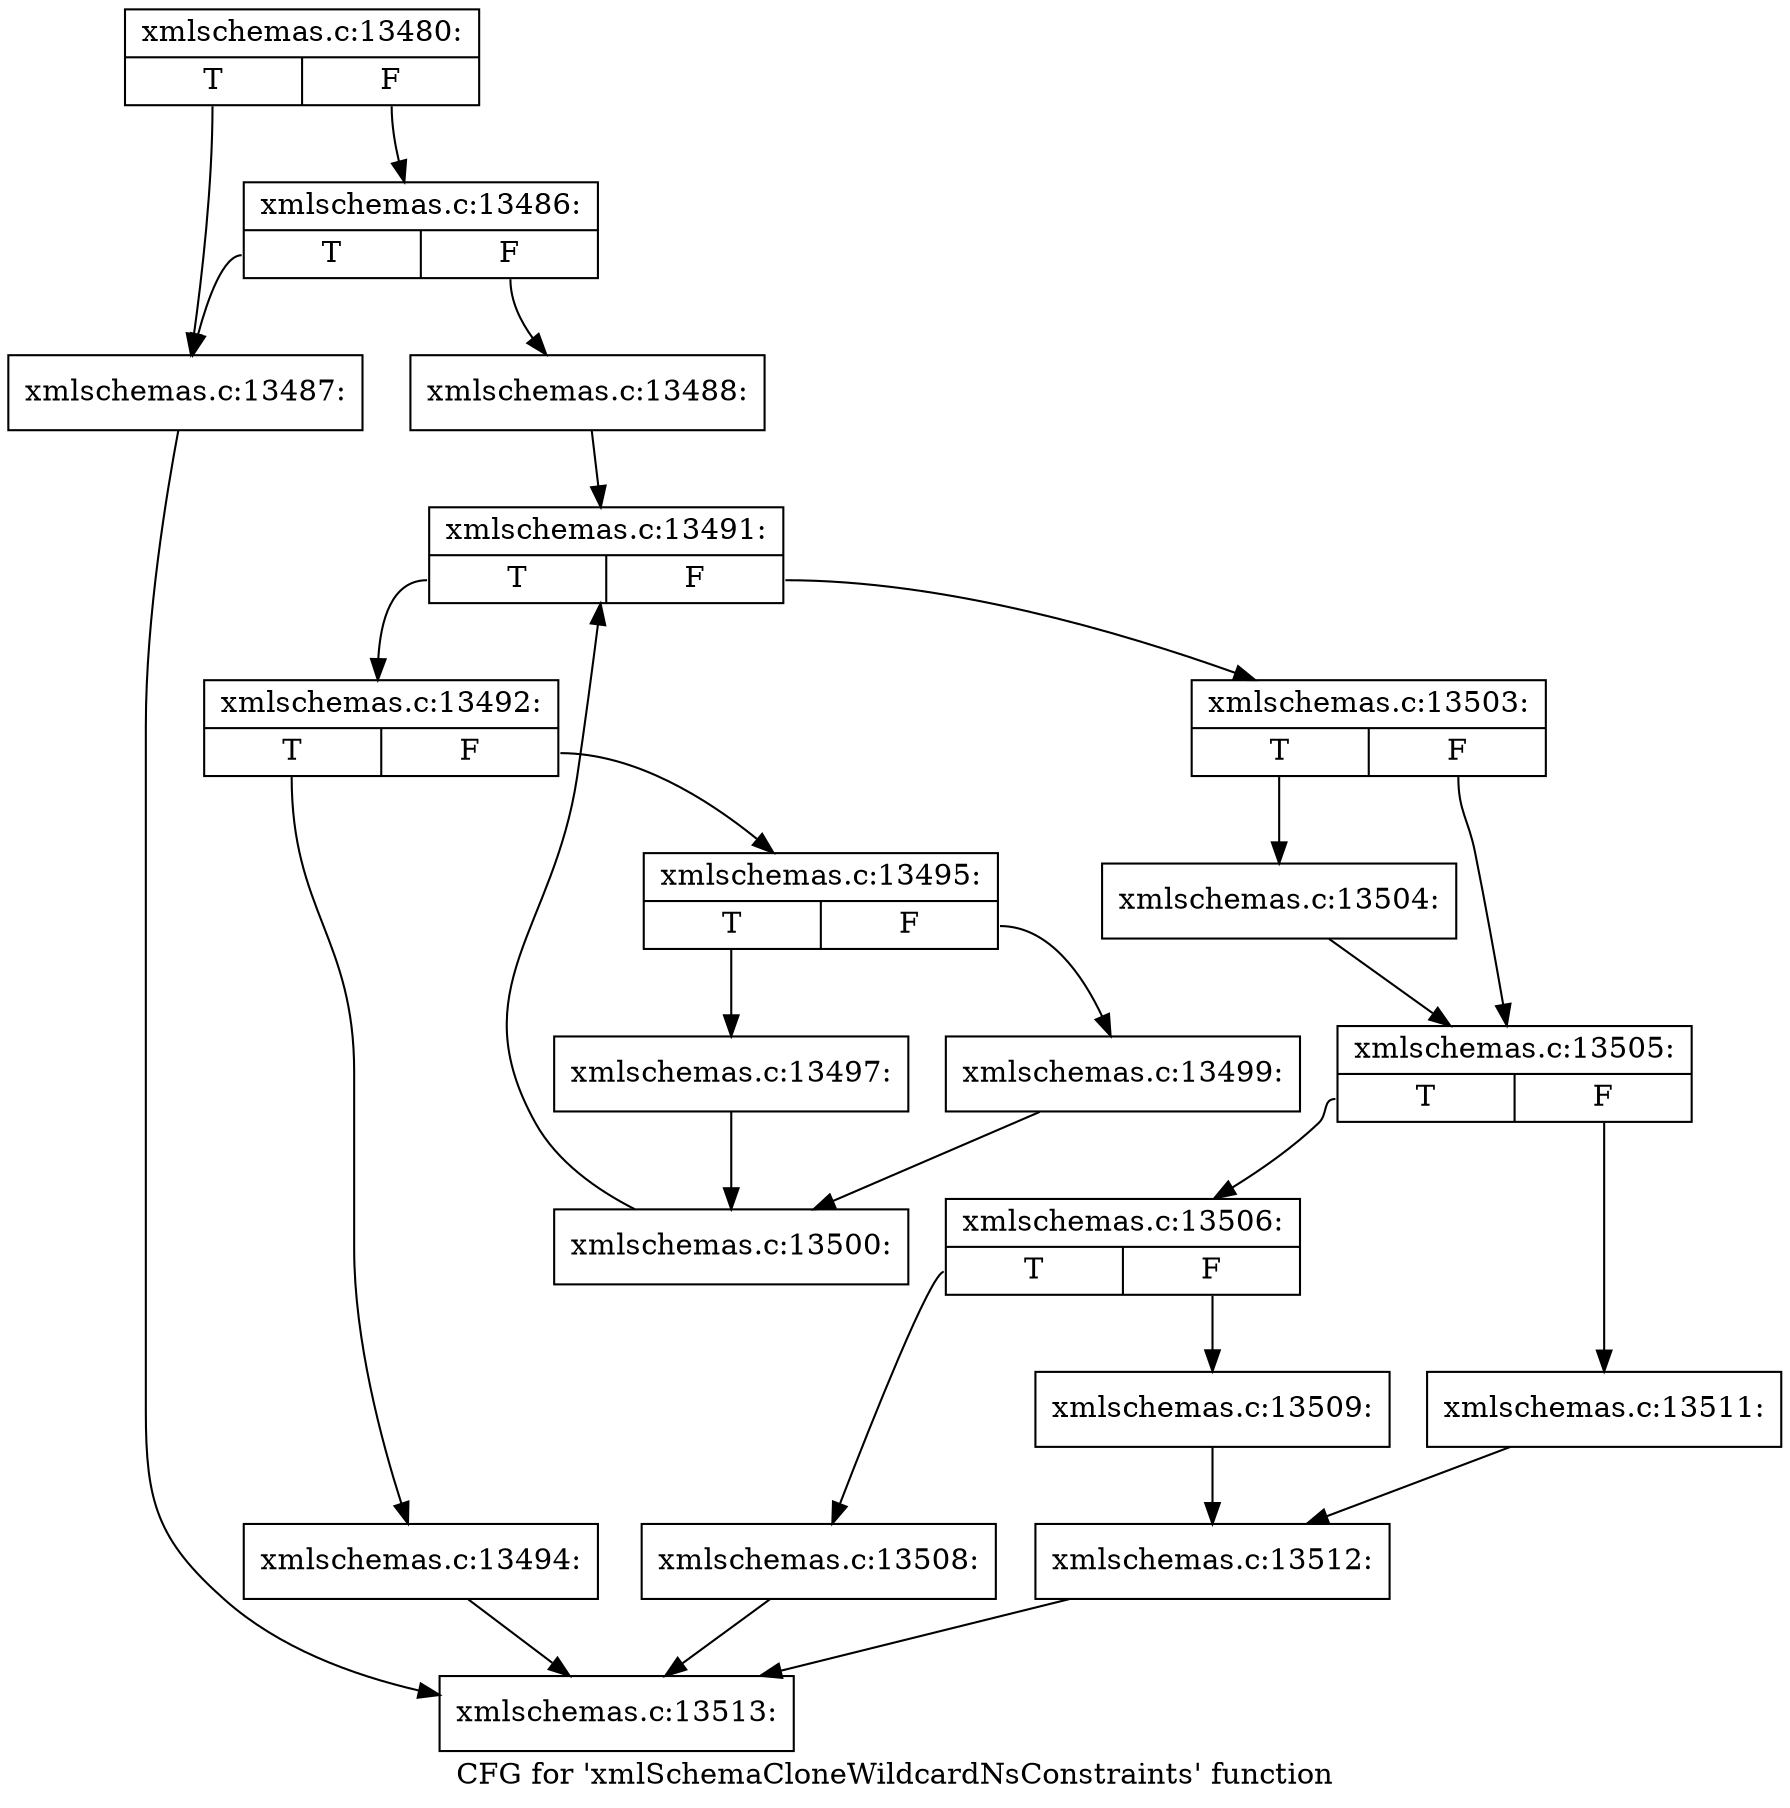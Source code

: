 digraph "CFG for 'xmlSchemaCloneWildcardNsConstraints' function" {
	label="CFG for 'xmlSchemaCloneWildcardNsConstraints' function";

	Node0x50ff0e0 [shape=record,label="{xmlschemas.c:13480:|{<s0>T|<s1>F}}"];
	Node0x50ff0e0:s0 -> Node0x5100310;
	Node0x50ff0e0:s1 -> Node0x51003b0;
	Node0x51003b0 [shape=record,label="{xmlschemas.c:13486:|{<s0>T|<s1>F}}"];
	Node0x51003b0:s0 -> Node0x5100310;
	Node0x51003b0:s1 -> Node0x5100360;
	Node0x5100310 [shape=record,label="{xmlschemas.c:13487:}"];
	Node0x5100310 -> Node0x50ff190;
	Node0x5100360 [shape=record,label="{xmlschemas.c:13488:}"];
	Node0x5100360 -> Node0x51011e0;
	Node0x51011e0 [shape=record,label="{xmlschemas.c:13491:|{<s0>T|<s1>F}}"];
	Node0x51011e0:s0 -> Node0x51015d0;
	Node0x51011e0:s1 -> Node0x5101400;
	Node0x51015d0 [shape=record,label="{xmlschemas.c:13492:|{<s0>T|<s1>F}}"];
	Node0x51015d0:s0 -> Node0x51018e0;
	Node0x51015d0:s1 -> Node0x5101930;
	Node0x51018e0 [shape=record,label="{xmlschemas.c:13494:}"];
	Node0x51018e0 -> Node0x50ff190;
	Node0x5101930 [shape=record,label="{xmlschemas.c:13495:|{<s0>T|<s1>F}}"];
	Node0x5101930:s0 -> Node0x51021c0;
	Node0x5101930:s1 -> Node0x5102260;
	Node0x51021c0 [shape=record,label="{xmlschemas.c:13497:}"];
	Node0x51021c0 -> Node0x5102210;
	Node0x5102260 [shape=record,label="{xmlschemas.c:13499:}"];
	Node0x5102260 -> Node0x5102210;
	Node0x5102210 [shape=record,label="{xmlschemas.c:13500:}"];
	Node0x5102210 -> Node0x51011e0;
	Node0x5101400 [shape=record,label="{xmlschemas.c:13503:|{<s0>T|<s1>F}}"];
	Node0x5101400:s0 -> Node0x5103020;
	Node0x5101400:s1 -> Node0x5103070;
	Node0x5103020 [shape=record,label="{xmlschemas.c:13504:}"];
	Node0x5103020 -> Node0x5103070;
	Node0x5103070 [shape=record,label="{xmlschemas.c:13505:|{<s0>T|<s1>F}}"];
	Node0x5103070:s0 -> Node0x51037a0;
	Node0x5103070:s1 -> Node0x5103840;
	Node0x51037a0 [shape=record,label="{xmlschemas.c:13506:|{<s0>T|<s1>F}}"];
	Node0x51037a0:s0 -> Node0x5104030;
	Node0x51037a0:s1 -> Node0x5104080;
	Node0x5104030 [shape=record,label="{xmlschemas.c:13508:}"];
	Node0x5104030 -> Node0x50ff190;
	Node0x5104080 [shape=record,label="{xmlschemas.c:13509:}"];
	Node0x5104080 -> Node0x51037f0;
	Node0x5103840 [shape=record,label="{xmlschemas.c:13511:}"];
	Node0x5103840 -> Node0x51037f0;
	Node0x51037f0 [shape=record,label="{xmlschemas.c:13512:}"];
	Node0x51037f0 -> Node0x50ff190;
	Node0x50ff190 [shape=record,label="{xmlschemas.c:13513:}"];
}
